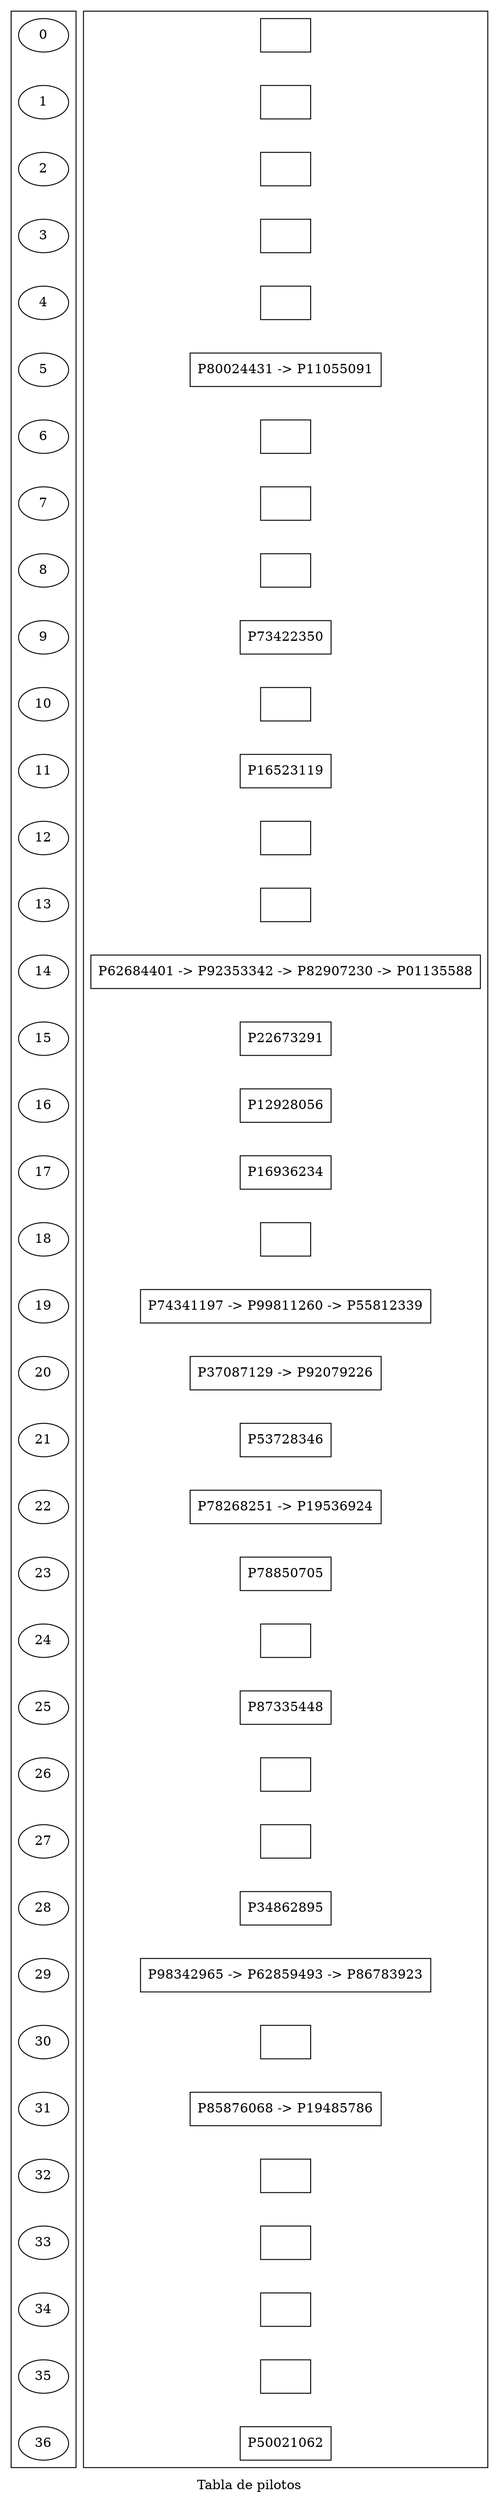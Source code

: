 digraph G {
  label="Tabla de pilotos";

subgraph cluster_0{
label="";0->1->2->3->4->5->6->7->8->9->10->11->12->13->14->15->16->17->18->19->20->21->22->23->24->25->26->27->28->29->30->31->32->33->34->35->36[style=invis];
}

subgraph cluster_1{label="";L0->L1->L2->L3->L4->L5->L6->L7->L8->L9->L10->L11->L12->L13->L14->L15->L16->L17->L18->L19->L20->L21->L22->L23->L24->L25->L26->L27->L28->L29->L30->L31->L32->L33->L34->L35->L36[style= invis];}
L0[label="" shape=box];L1[label="" shape=box];L2[label="" shape=box];L3[label="" shape=box];L4[label="" shape=box];L5[label="P80024431 -> P11055091" shape=box];L6[label="" shape=box];L7[label="" shape=box];L8[label="" shape=box];L9[label="P73422350" shape=box];L10[label="" shape=box];L11[label="P16523119" shape=box];L12[label="" shape=box];L13[label="" shape=box];L14[label="P62684401 -> P92353342 -> P82907230 -> P01135588" shape=box];L15[label="P22673291" shape=box];L16[label="P12928056" shape=box];L17[label="P16936234" shape=box];L18[label="" shape=box];L19[label="P74341197 -> P99811260 -> P55812339" shape=box];L20[label="P37087129 -> P92079226" shape=box];L21[label="P53728346" shape=box];L22[label="P78268251 -> P19536924" shape=box];L23[label="P78850705" shape=box];L24[label="" shape=box];L25[label="P87335448" shape=box];L26[label="" shape=box];L27[label="" shape=box];L28[label="P34862895" shape=box];L29[label="P98342965 -> P62859493 -> P86783923" shape=box];L30[label="" shape=box];L31[label="P85876068 -> P19485786" shape=box];L32[label="" shape=box];L33[label="" shape=box];L34[label="" shape=box];L35[label="" shape=box];L36[label="P50021062" shape=box];}
